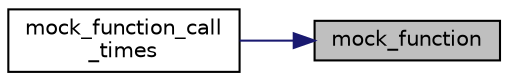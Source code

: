 digraph "mock_function"
{
 // LATEX_PDF_SIZE
  edge [fontname="Helvetica",fontsize="10",labelfontname="Helvetica",labelfontsize="10"];
  node [fontname="Helvetica",fontsize="10",shape=record];
  rankdir="RL";
  Node1 [label="mock_function",height=0.2,width=0.4,color="black", fillcolor="grey75", style="filled", fontcolor="black",tooltip=" "];
  Node1 -> Node2 [dir="back",color="midnightblue",fontsize="10",style="solid",fontname="Helvetica"];
  Node2 [label="mock_function_call\l_times",height=0.2,width=0.4,color="black", fillcolor="white", style="filled",URL="$test__returns_8c.html#acafa8fdb9380776b578b9abe4904fd31",tooltip=" "];
}
